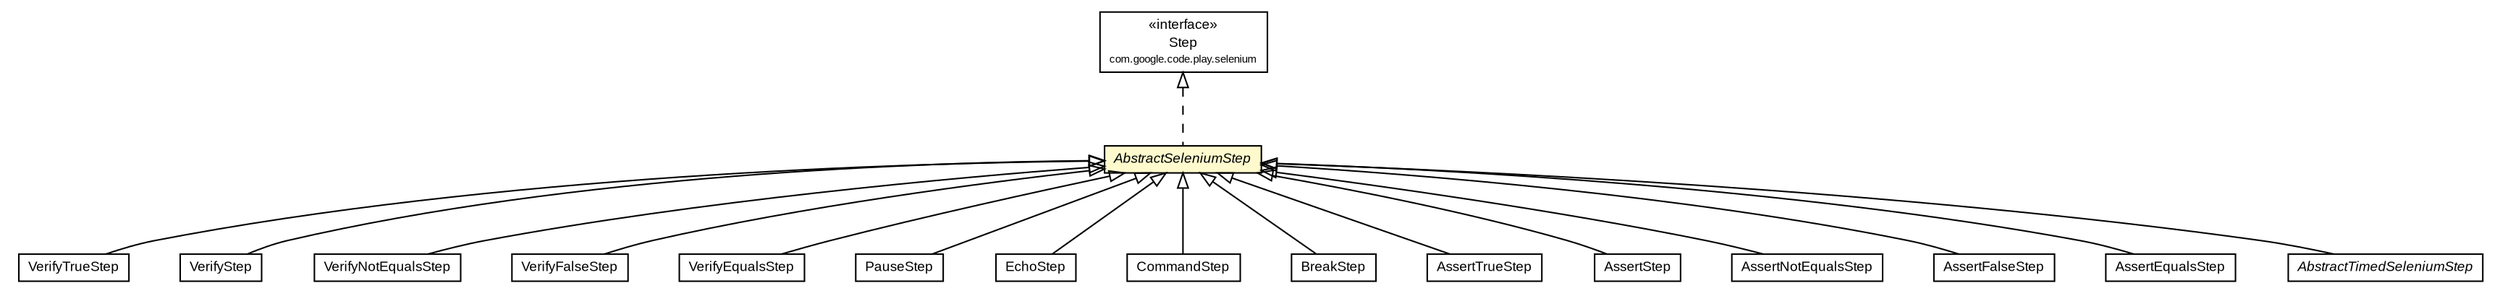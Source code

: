 #!/usr/local/bin/dot
#
# Class diagram 
# Generated by UMLGraph version R5_6-24-gf6e263 (http://www.umlgraph.org/)
#

digraph G {
	edge [fontname="arial",fontsize=10,labelfontname="arial",labelfontsize=10];
	node [fontname="arial",fontsize=10,shape=plaintext];
	nodesep=0.25;
	ranksep=0.5;
	// com.google.code.play.selenium.Step
	c220 [label=<<table title="com.google.code.play.selenium.Step" border="0" cellborder="1" cellspacing="0" cellpadding="2" port="p" href="../Step.html">
		<tr><td><table border="0" cellspacing="0" cellpadding="1">
<tr><td align="center" balign="center"> &#171;interface&#187; </td></tr>
<tr><td align="center" balign="center"> Step </td></tr>
<tr><td align="center" balign="center"><font point-size="7.0"> com.google.code.play.selenium </font></td></tr>
		</table></td></tr>
		</table>>, URL="../Step.html", fontname="arial", fontcolor="black", fontsize=9.0];
	// com.google.code.play.selenium.step.VerifyTrueStep
	c228 [label=<<table title="com.google.code.play.selenium.step.VerifyTrueStep" border="0" cellborder="1" cellspacing="0" cellpadding="2" port="p" href="./VerifyTrueStep.html">
		<tr><td><table border="0" cellspacing="0" cellpadding="1">
<tr><td align="center" balign="center"> VerifyTrueStep </td></tr>
		</table></td></tr>
		</table>>, URL="./VerifyTrueStep.html", fontname="arial", fontcolor="black", fontsize=9.0];
	// com.google.code.play.selenium.step.VerifyStep
	c229 [label=<<table title="com.google.code.play.selenium.step.VerifyStep" border="0" cellborder="1" cellspacing="0" cellpadding="2" port="p" href="./VerifyStep.html">
		<tr><td><table border="0" cellspacing="0" cellpadding="1">
<tr><td align="center" balign="center"> VerifyStep </td></tr>
		</table></td></tr>
		</table>>, URL="./VerifyStep.html", fontname="arial", fontcolor="black", fontsize=9.0];
	// com.google.code.play.selenium.step.VerifyNotEqualsStep
	c231 [label=<<table title="com.google.code.play.selenium.step.VerifyNotEqualsStep" border="0" cellborder="1" cellspacing="0" cellpadding="2" port="p" href="./VerifyNotEqualsStep.html">
		<tr><td><table border="0" cellspacing="0" cellpadding="1">
<tr><td align="center" balign="center"> VerifyNotEqualsStep </td></tr>
		</table></td></tr>
		</table>>, URL="./VerifyNotEqualsStep.html", fontname="arial", fontcolor="black", fontsize=9.0];
	// com.google.code.play.selenium.step.VerifyFalseStep
	c232 [label=<<table title="com.google.code.play.selenium.step.VerifyFalseStep" border="0" cellborder="1" cellspacing="0" cellpadding="2" port="p" href="./VerifyFalseStep.html">
		<tr><td><table border="0" cellspacing="0" cellpadding="1">
<tr><td align="center" balign="center"> VerifyFalseStep </td></tr>
		</table></td></tr>
		</table>>, URL="./VerifyFalseStep.html", fontname="arial", fontcolor="black", fontsize=9.0];
	// com.google.code.play.selenium.step.VerifyEqualsStep
	c233 [label=<<table title="com.google.code.play.selenium.step.VerifyEqualsStep" border="0" cellborder="1" cellspacing="0" cellpadding="2" port="p" href="./VerifyEqualsStep.html">
		<tr><td><table border="0" cellspacing="0" cellpadding="1">
<tr><td align="center" balign="center"> VerifyEqualsStep </td></tr>
		</table></td></tr>
		</table>>, URL="./VerifyEqualsStep.html", fontname="arial", fontcolor="black", fontsize=9.0];
	// com.google.code.play.selenium.step.PauseStep
	c240 [label=<<table title="com.google.code.play.selenium.step.PauseStep" border="0" cellborder="1" cellspacing="0" cellpadding="2" port="p" href="./PauseStep.html">
		<tr><td><table border="0" cellspacing="0" cellpadding="1">
<tr><td align="center" balign="center"> PauseStep </td></tr>
		</table></td></tr>
		</table>>, URL="./PauseStep.html", fontname="arial", fontcolor="black", fontsize=9.0];
	// com.google.code.play.selenium.step.EchoStep
	c243 [label=<<table title="com.google.code.play.selenium.step.EchoStep" border="0" cellborder="1" cellspacing="0" cellpadding="2" port="p" href="./EchoStep.html">
		<tr><td><table border="0" cellspacing="0" cellpadding="1">
<tr><td align="center" balign="center"> EchoStep </td></tr>
		</table></td></tr>
		</table>>, URL="./EchoStep.html", fontname="arial", fontcolor="black", fontsize=9.0];
	// com.google.code.play.selenium.step.CommandStep
	c245 [label=<<table title="com.google.code.play.selenium.step.CommandStep" border="0" cellborder="1" cellspacing="0" cellpadding="2" port="p" href="./CommandStep.html">
		<tr><td><table border="0" cellspacing="0" cellpadding="1">
<tr><td align="center" balign="center"> CommandStep </td></tr>
		</table></td></tr>
		</table>>, URL="./CommandStep.html", fontname="arial", fontcolor="black", fontsize=9.0];
	// com.google.code.play.selenium.step.BreakStep
	c246 [label=<<table title="com.google.code.play.selenium.step.BreakStep" border="0" cellborder="1" cellspacing="0" cellpadding="2" port="p" href="./BreakStep.html">
		<tr><td><table border="0" cellspacing="0" cellpadding="1">
<tr><td align="center" balign="center"> BreakStep </td></tr>
		</table></td></tr>
		</table>>, URL="./BreakStep.html", fontname="arial", fontcolor="black", fontsize=9.0];
	// com.google.code.play.selenium.step.AssertTrueStep
	c248 [label=<<table title="com.google.code.play.selenium.step.AssertTrueStep" border="0" cellborder="1" cellspacing="0" cellpadding="2" port="p" href="./AssertTrueStep.html">
		<tr><td><table border="0" cellspacing="0" cellpadding="1">
<tr><td align="center" balign="center"> AssertTrueStep </td></tr>
		</table></td></tr>
		</table>>, URL="./AssertTrueStep.html", fontname="arial", fontcolor="black", fontsize=9.0];
	// com.google.code.play.selenium.step.AssertStep
	c249 [label=<<table title="com.google.code.play.selenium.step.AssertStep" border="0" cellborder="1" cellspacing="0" cellpadding="2" port="p" href="./AssertStep.html">
		<tr><td><table border="0" cellspacing="0" cellpadding="1">
<tr><td align="center" balign="center"> AssertStep </td></tr>
		</table></td></tr>
		</table>>, URL="./AssertStep.html", fontname="arial", fontcolor="black", fontsize=9.0];
	// com.google.code.play.selenium.step.AssertNotEqualsStep
	c251 [label=<<table title="com.google.code.play.selenium.step.AssertNotEqualsStep" border="0" cellborder="1" cellspacing="0" cellpadding="2" port="p" href="./AssertNotEqualsStep.html">
		<tr><td><table border="0" cellspacing="0" cellpadding="1">
<tr><td align="center" balign="center"> AssertNotEqualsStep </td></tr>
		</table></td></tr>
		</table>>, URL="./AssertNotEqualsStep.html", fontname="arial", fontcolor="black", fontsize=9.0];
	// com.google.code.play.selenium.step.AssertFalseStep
	c252 [label=<<table title="com.google.code.play.selenium.step.AssertFalseStep" border="0" cellborder="1" cellspacing="0" cellpadding="2" port="p" href="./AssertFalseStep.html">
		<tr><td><table border="0" cellspacing="0" cellpadding="1">
<tr><td align="center" balign="center"> AssertFalseStep </td></tr>
		</table></td></tr>
		</table>>, URL="./AssertFalseStep.html", fontname="arial", fontcolor="black", fontsize=9.0];
	// com.google.code.play.selenium.step.AssertEqualsStep
	c253 [label=<<table title="com.google.code.play.selenium.step.AssertEqualsStep" border="0" cellborder="1" cellspacing="0" cellpadding="2" port="p" href="./AssertEqualsStep.html">
		<tr><td><table border="0" cellspacing="0" cellpadding="1">
<tr><td align="center" balign="center"> AssertEqualsStep </td></tr>
		</table></td></tr>
		</table>>, URL="./AssertEqualsStep.html", fontname="arial", fontcolor="black", fontsize=9.0];
	// com.google.code.play.selenium.step.AbstractTimedSeleniumStep
	c255 [label=<<table title="com.google.code.play.selenium.step.AbstractTimedSeleniumStep" border="0" cellborder="1" cellspacing="0" cellpadding="2" port="p" href="./AbstractTimedSeleniumStep.html">
		<tr><td><table border="0" cellspacing="0" cellpadding="1">
<tr><td align="center" balign="center"><font face="arial italic"> AbstractTimedSeleniumStep </font></td></tr>
		</table></td></tr>
		</table>>, URL="./AbstractTimedSeleniumStep.html", fontname="arial", fontcolor="black", fontsize=9.0];
	// com.google.code.play.selenium.step.AbstractSeleniumStep
	c256 [label=<<table title="com.google.code.play.selenium.step.AbstractSeleniumStep" border="0" cellborder="1" cellspacing="0" cellpadding="2" port="p" bgcolor="lemonChiffon" href="./AbstractSeleniumStep.html">
		<tr><td><table border="0" cellspacing="0" cellpadding="1">
<tr><td align="center" balign="center"><font face="arial italic"> AbstractSeleniumStep </font></td></tr>
		</table></td></tr>
		</table>>, URL="./AbstractSeleniumStep.html", fontname="arial", fontcolor="black", fontsize=9.0];
	//com.google.code.play.selenium.step.VerifyTrueStep extends com.google.code.play.selenium.step.AbstractSeleniumStep
	c256:p -> c228:p [dir=back,arrowtail=empty];
	//com.google.code.play.selenium.step.VerifyStep extends com.google.code.play.selenium.step.AbstractSeleniumStep
	c256:p -> c229:p [dir=back,arrowtail=empty];
	//com.google.code.play.selenium.step.VerifyNotEqualsStep extends com.google.code.play.selenium.step.AbstractSeleniumStep
	c256:p -> c231:p [dir=back,arrowtail=empty];
	//com.google.code.play.selenium.step.VerifyFalseStep extends com.google.code.play.selenium.step.AbstractSeleniumStep
	c256:p -> c232:p [dir=back,arrowtail=empty];
	//com.google.code.play.selenium.step.VerifyEqualsStep extends com.google.code.play.selenium.step.AbstractSeleniumStep
	c256:p -> c233:p [dir=back,arrowtail=empty];
	//com.google.code.play.selenium.step.PauseStep extends com.google.code.play.selenium.step.AbstractSeleniumStep
	c256:p -> c240:p [dir=back,arrowtail=empty];
	//com.google.code.play.selenium.step.EchoStep extends com.google.code.play.selenium.step.AbstractSeleniumStep
	c256:p -> c243:p [dir=back,arrowtail=empty];
	//com.google.code.play.selenium.step.CommandStep extends com.google.code.play.selenium.step.AbstractSeleniumStep
	c256:p -> c245:p [dir=back,arrowtail=empty];
	//com.google.code.play.selenium.step.BreakStep extends com.google.code.play.selenium.step.AbstractSeleniumStep
	c256:p -> c246:p [dir=back,arrowtail=empty];
	//com.google.code.play.selenium.step.AssertTrueStep extends com.google.code.play.selenium.step.AbstractSeleniumStep
	c256:p -> c248:p [dir=back,arrowtail=empty];
	//com.google.code.play.selenium.step.AssertStep extends com.google.code.play.selenium.step.AbstractSeleniumStep
	c256:p -> c249:p [dir=back,arrowtail=empty];
	//com.google.code.play.selenium.step.AssertNotEqualsStep extends com.google.code.play.selenium.step.AbstractSeleniumStep
	c256:p -> c251:p [dir=back,arrowtail=empty];
	//com.google.code.play.selenium.step.AssertFalseStep extends com.google.code.play.selenium.step.AbstractSeleniumStep
	c256:p -> c252:p [dir=back,arrowtail=empty];
	//com.google.code.play.selenium.step.AssertEqualsStep extends com.google.code.play.selenium.step.AbstractSeleniumStep
	c256:p -> c253:p [dir=back,arrowtail=empty];
	//com.google.code.play.selenium.step.AbstractTimedSeleniumStep extends com.google.code.play.selenium.step.AbstractSeleniumStep
	c256:p -> c255:p [dir=back,arrowtail=empty];
	//com.google.code.play.selenium.step.AbstractSeleniumStep implements com.google.code.play.selenium.Step
	c220:p -> c256:p [dir=back,arrowtail=empty,style=dashed];
}

